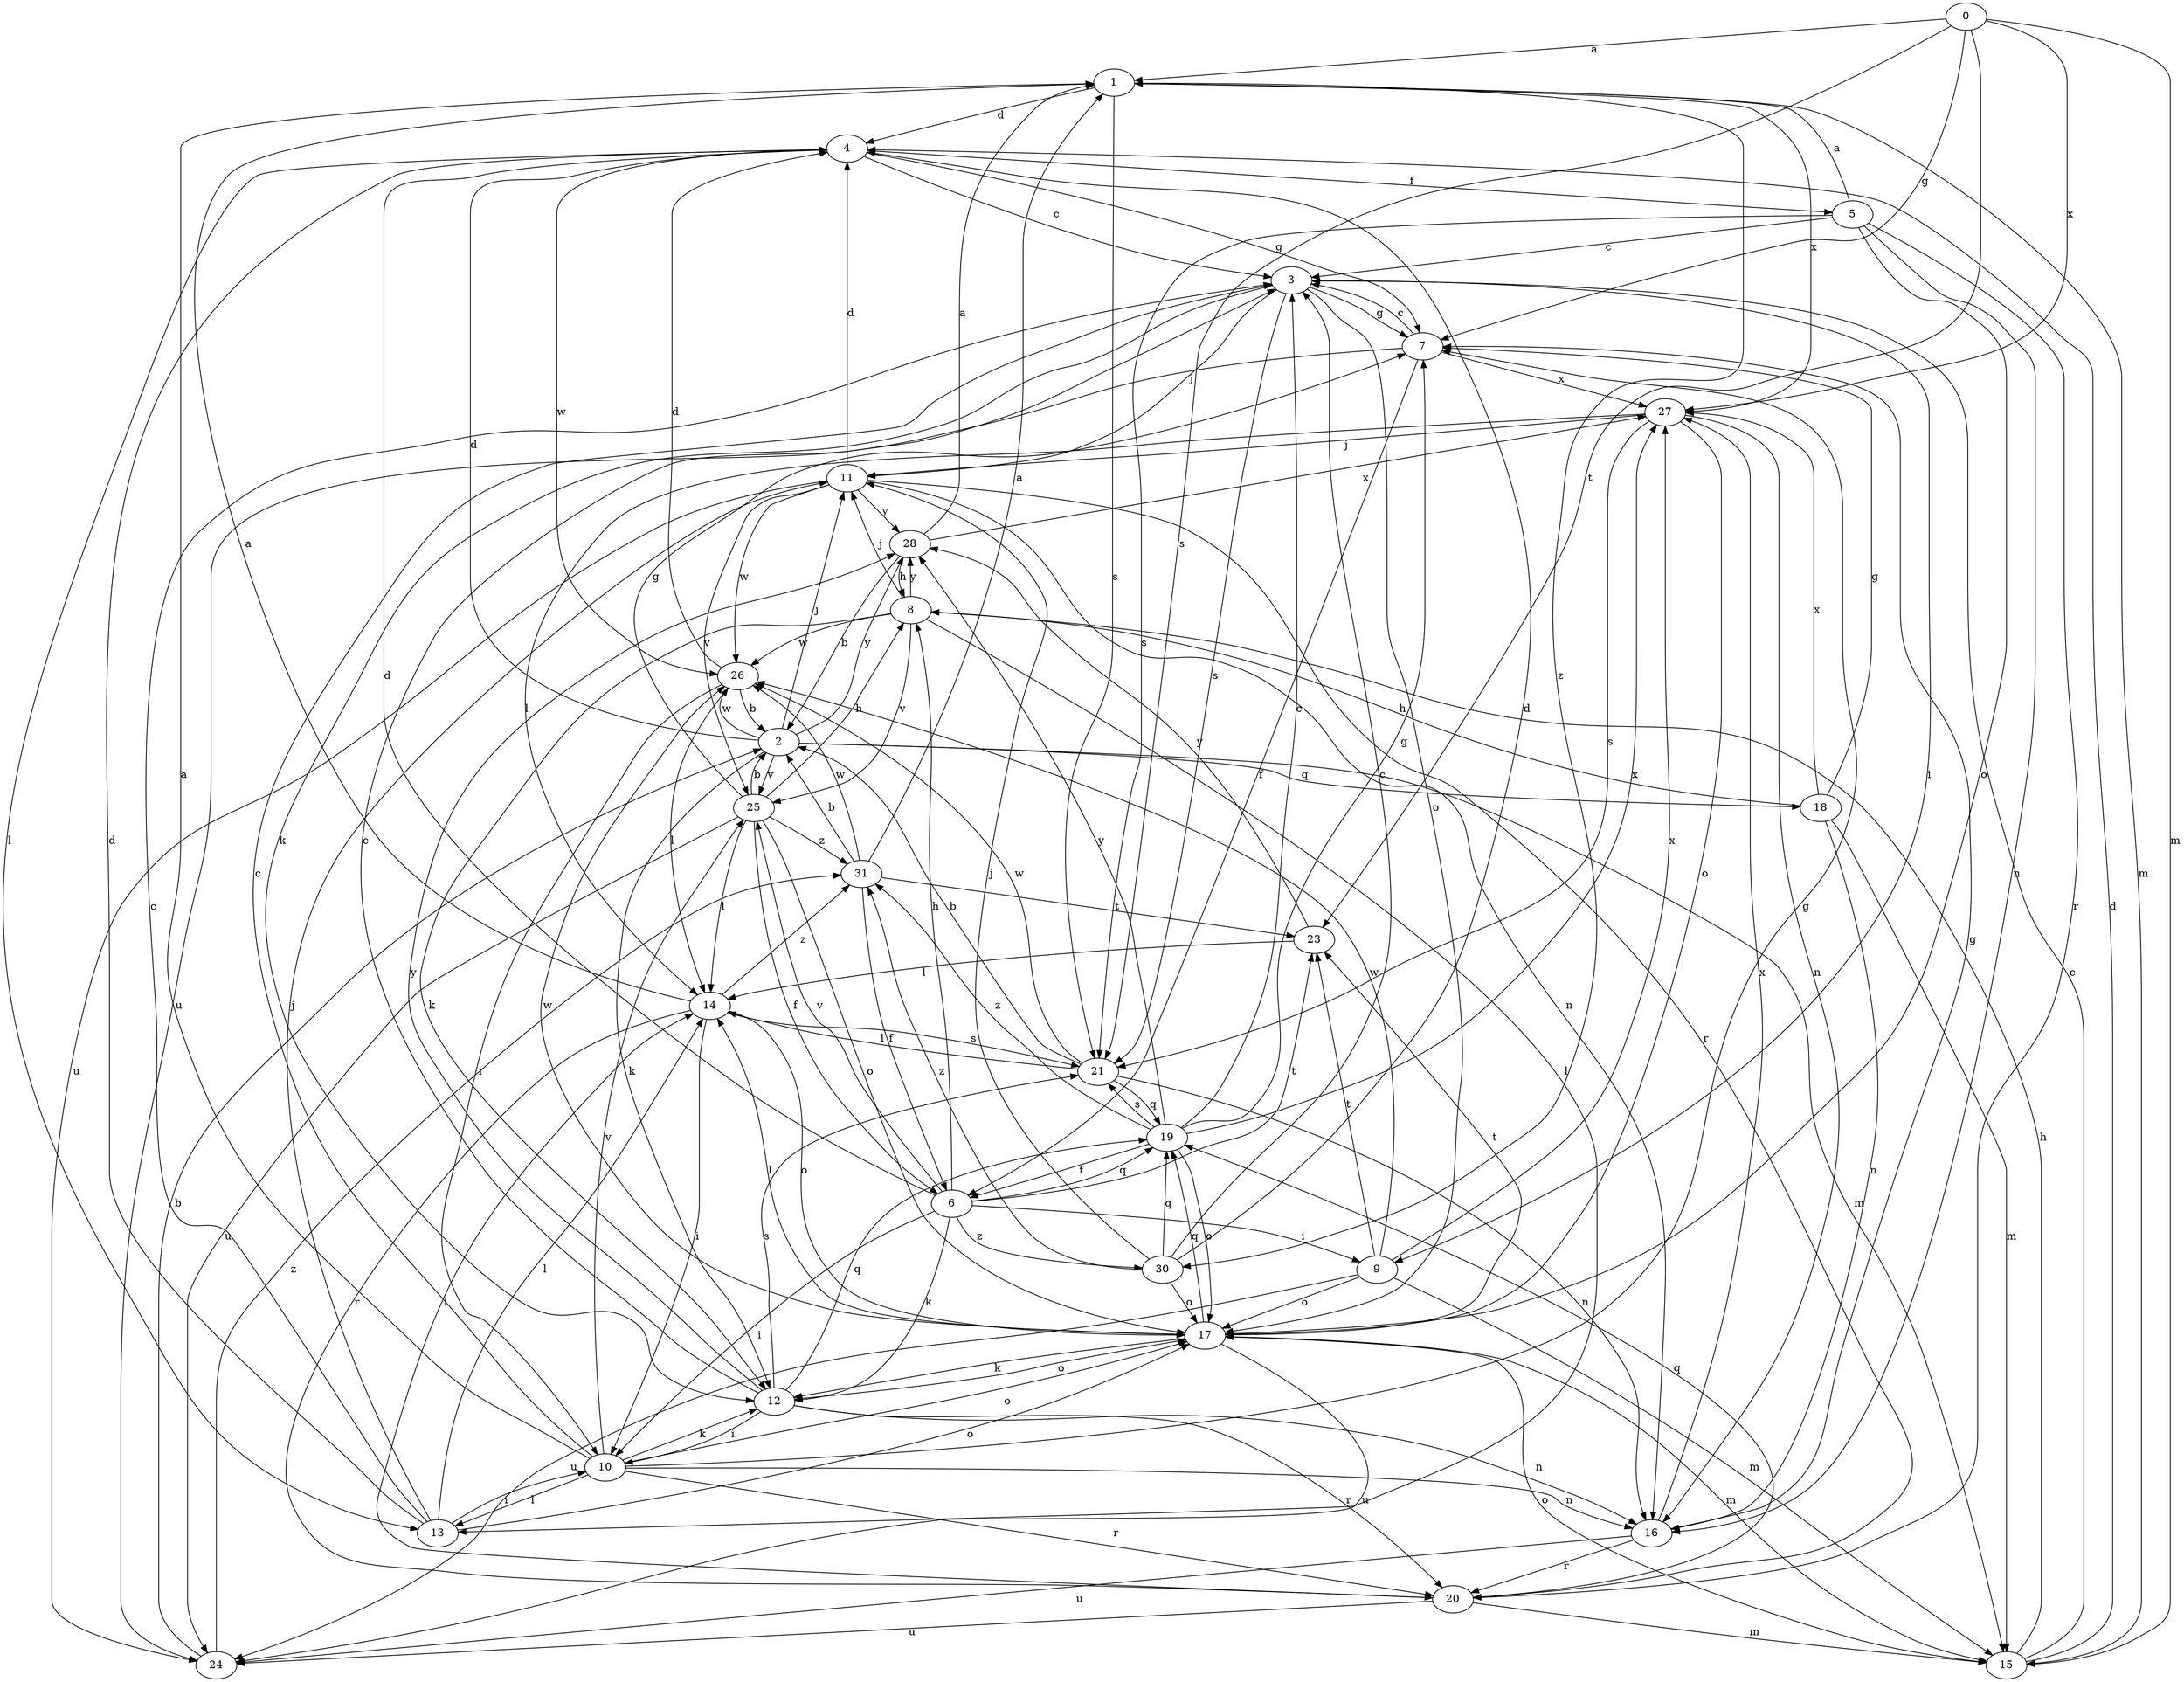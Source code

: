 strict digraph  {
0;
1;
2;
3;
4;
5;
6;
7;
8;
9;
10;
11;
12;
13;
14;
15;
16;
17;
18;
19;
20;
21;
23;
24;
25;
26;
27;
28;
30;
31;
0 -> 1  [label=a];
0 -> 7  [label=g];
0 -> 15  [label=m];
0 -> 21  [label=s];
0 -> 23  [label=t];
0 -> 27  [label=x];
1 -> 4  [label=d];
1 -> 15  [label=m];
1 -> 21  [label=s];
1 -> 27  [label=x];
1 -> 30  [label=z];
2 -> 4  [label=d];
2 -> 11  [label=j];
2 -> 12  [label=k];
2 -> 15  [label=m];
2 -> 18  [label=q];
2 -> 25  [label=v];
2 -> 26  [label=w];
2 -> 28  [label=y];
3 -> 7  [label=g];
3 -> 9  [label=i];
3 -> 11  [label=j];
3 -> 12  [label=k];
3 -> 17  [label=o];
3 -> 21  [label=s];
4 -> 3  [label=c];
4 -> 5  [label=f];
4 -> 7  [label=g];
4 -> 13  [label=l];
4 -> 26  [label=w];
5 -> 1  [label=a];
5 -> 3  [label=c];
5 -> 16  [label=n];
5 -> 17  [label=o];
5 -> 20  [label=r];
5 -> 21  [label=s];
6 -> 4  [label=d];
6 -> 8  [label=h];
6 -> 9  [label=i];
6 -> 10  [label=i];
6 -> 12  [label=k];
6 -> 19  [label=q];
6 -> 23  [label=t];
6 -> 25  [label=v];
6 -> 30  [label=z];
7 -> 3  [label=c];
7 -> 6  [label=f];
7 -> 24  [label=u];
7 -> 27  [label=x];
8 -> 11  [label=j];
8 -> 12  [label=k];
8 -> 13  [label=l];
8 -> 25  [label=v];
8 -> 26  [label=w];
8 -> 28  [label=y];
9 -> 15  [label=m];
9 -> 17  [label=o];
9 -> 23  [label=t];
9 -> 24  [label=u];
9 -> 26  [label=w];
9 -> 27  [label=x];
10 -> 1  [label=a];
10 -> 3  [label=c];
10 -> 7  [label=g];
10 -> 12  [label=k];
10 -> 13  [label=l];
10 -> 16  [label=n];
10 -> 17  [label=o];
10 -> 20  [label=r];
10 -> 25  [label=v];
11 -> 4  [label=d];
11 -> 16  [label=n];
11 -> 20  [label=r];
11 -> 24  [label=u];
11 -> 25  [label=v];
11 -> 26  [label=w];
11 -> 28  [label=y];
12 -> 3  [label=c];
12 -> 10  [label=i];
12 -> 16  [label=n];
12 -> 17  [label=o];
12 -> 19  [label=q];
12 -> 20  [label=r];
12 -> 21  [label=s];
12 -> 28  [label=y];
13 -> 3  [label=c];
13 -> 4  [label=d];
13 -> 10  [label=i];
13 -> 11  [label=j];
13 -> 14  [label=l];
13 -> 17  [label=o];
14 -> 1  [label=a];
14 -> 10  [label=i];
14 -> 17  [label=o];
14 -> 20  [label=r];
14 -> 21  [label=s];
14 -> 31  [label=z];
15 -> 3  [label=c];
15 -> 4  [label=d];
15 -> 8  [label=h];
15 -> 17  [label=o];
16 -> 7  [label=g];
16 -> 20  [label=r];
16 -> 24  [label=u];
16 -> 27  [label=x];
17 -> 12  [label=k];
17 -> 14  [label=l];
17 -> 15  [label=m];
17 -> 19  [label=q];
17 -> 23  [label=t];
17 -> 24  [label=u];
17 -> 26  [label=w];
18 -> 7  [label=g];
18 -> 8  [label=h];
18 -> 15  [label=m];
18 -> 16  [label=n];
18 -> 27  [label=x];
19 -> 3  [label=c];
19 -> 6  [label=f];
19 -> 7  [label=g];
19 -> 17  [label=o];
19 -> 21  [label=s];
19 -> 27  [label=x];
19 -> 28  [label=y];
19 -> 31  [label=z];
20 -> 14  [label=l];
20 -> 15  [label=m];
20 -> 19  [label=q];
20 -> 24  [label=u];
21 -> 2  [label=b];
21 -> 14  [label=l];
21 -> 16  [label=n];
21 -> 19  [label=q];
21 -> 26  [label=w];
23 -> 14  [label=l];
23 -> 28  [label=y];
24 -> 2  [label=b];
24 -> 31  [label=z];
25 -> 2  [label=b];
25 -> 6  [label=f];
25 -> 7  [label=g];
25 -> 8  [label=h];
25 -> 14  [label=l];
25 -> 17  [label=o];
25 -> 24  [label=u];
25 -> 31  [label=z];
26 -> 2  [label=b];
26 -> 4  [label=d];
26 -> 10  [label=i];
26 -> 14  [label=l];
27 -> 11  [label=j];
27 -> 14  [label=l];
27 -> 16  [label=n];
27 -> 17  [label=o];
27 -> 21  [label=s];
28 -> 1  [label=a];
28 -> 2  [label=b];
28 -> 8  [label=h];
28 -> 27  [label=x];
30 -> 3  [label=c];
30 -> 4  [label=d];
30 -> 11  [label=j];
30 -> 17  [label=o];
30 -> 19  [label=q];
30 -> 31  [label=z];
31 -> 1  [label=a];
31 -> 2  [label=b];
31 -> 6  [label=f];
31 -> 23  [label=t];
31 -> 26  [label=w];
}
